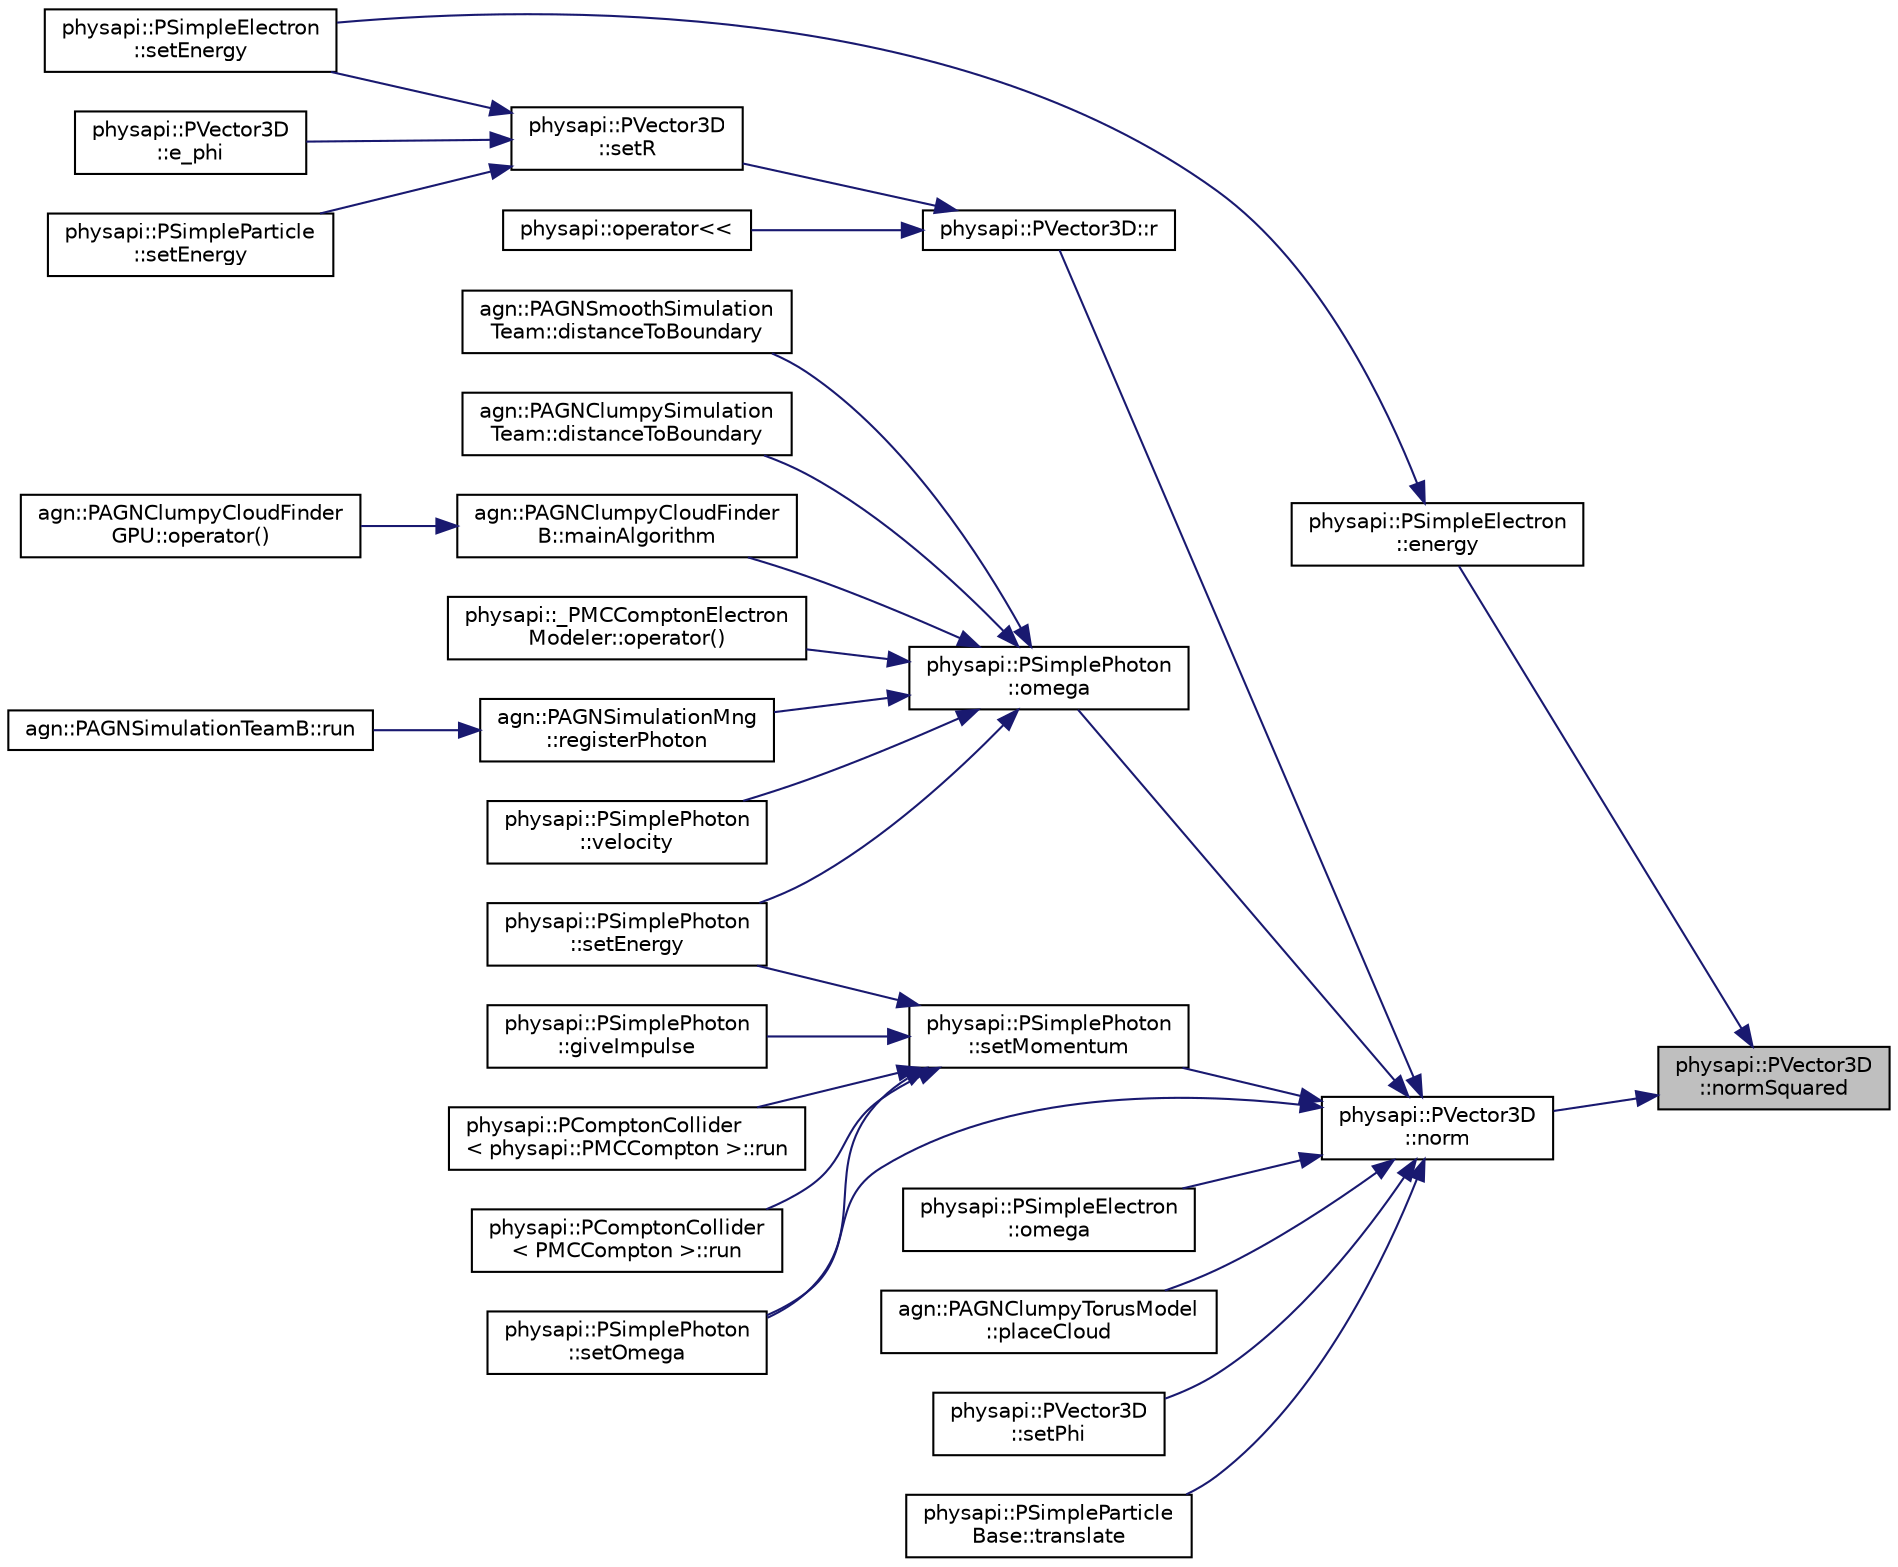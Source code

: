 digraph "physapi::PVector3D::normSquared"
{
 // LATEX_PDF_SIZE
  edge [fontname="Helvetica",fontsize="10",labelfontname="Helvetica",labelfontsize="10"];
  node [fontname="Helvetica",fontsize="10",shape=record];
  rankdir="RL";
  Node1 [label="physapi::PVector3D\l::normSquared",height=0.2,width=0.4,color="black", fillcolor="grey75", style="filled", fontcolor="black",tooltip="Get the squared of the vector's norm."];
  Node1 -> Node2 [dir="back",color="midnightblue",fontsize="10",style="solid",fontname="Helvetica"];
  Node2 [label="physapi::PSimpleElectron\l::energy",height=0.2,width=0.4,color="black", fillcolor="white", style="filled",URL="$classphysapi_1_1_p_simple_electron.html#a6cf4d5324d94e802fce30cc39bbc4e88",tooltip="Get the electron's energy."];
  Node2 -> Node3 [dir="back",color="midnightblue",fontsize="10",style="solid",fontname="Helvetica"];
  Node3 [label="physapi::PSimpleElectron\l::setEnergy",height=0.2,width=0.4,color="black", fillcolor="white", style="filled",URL="$classphysapi_1_1_p_simple_electron.html#a7f563d2deab9ca8b36402bcee89a9825",tooltip="Set the electron's energy."];
  Node1 -> Node4 [dir="back",color="midnightblue",fontsize="10",style="solid",fontname="Helvetica"];
  Node4 [label="physapi::PVector3D\l::norm",height=0.2,width=0.4,color="black", fillcolor="white", style="filled",URL="$classphysapi_1_1_p_vector3_d.html#a17511cdd903682998726d8cc552ff697",tooltip="Get the norm of the vector."];
  Node4 -> Node5 [dir="back",color="midnightblue",fontsize="10",style="solid",fontname="Helvetica"];
  Node5 [label="physapi::PSimplePhoton\l::omega",height=0.2,width=0.4,color="black", fillcolor="white", style="filled",URL="$classphysapi_1_1_p_simple_photon.html#ac03e217ba20745e12288c230065afb8a",tooltip="Photon's direction of movement."];
  Node5 -> Node6 [dir="back",color="midnightblue",fontsize="10",style="solid",fontname="Helvetica"];
  Node6 [label="agn::PAGNSmoothSimulation\lTeam::distanceToBoundary",height=0.2,width=0.4,color="black", fillcolor="white", style="filled",URL="$classagn_1_1_p_a_g_n_smooth_simulation_team.html#ab4f57f961d0476504071f734c0633ba4",tooltip=" "];
  Node5 -> Node7 [dir="back",color="midnightblue",fontsize="10",style="solid",fontname="Helvetica"];
  Node7 [label="agn::PAGNClumpySimulation\lTeam::distanceToBoundary",height=0.2,width=0.4,color="black", fillcolor="white", style="filled",URL="$classagn_1_1_p_a_g_n_clumpy_simulation_team.html#ac34a1368c306ff75648d347a2d3208fe",tooltip=" "];
  Node5 -> Node8 [dir="back",color="midnightblue",fontsize="10",style="solid",fontname="Helvetica"];
  Node8 [label="agn::PAGNClumpyCloudFinder\lB::mainAlgorithm",height=0.2,width=0.4,color="black", fillcolor="white", style="filled",URL="$classagn_1_1_p_a_g_n_clumpy_cloud_finder_b.html#a09d0d73a4bdc042b4484a6816d4660e4",tooltip=" "];
  Node8 -> Node9 [dir="back",color="midnightblue",fontsize="10",style="solid",fontname="Helvetica"];
  Node9 [label="agn::PAGNClumpyCloudFinder\lGPU::operator()",height=0.2,width=0.4,color="black", fillcolor="white", style="filled",URL="$classagn_1_1_p_a_g_n_clumpy_cloud_finder_g_p_u.html#ac0dc8aeb231b67a2a242cc9a603d1386",tooltip=" "];
  Node5 -> Node10 [dir="back",color="midnightblue",fontsize="10",style="solid",fontname="Helvetica"];
  Node10 [label="physapi::_PMCComptonElectron\lModeler::operator()",height=0.2,width=0.4,color="black", fillcolor="white", style="filled",URL="$classphysapi_1_1___p_m_c_compton_electron_modeler.html#a7f7d4c98244d5af2dc32c2a296b271ba",tooltip=" "];
  Node5 -> Node11 [dir="back",color="midnightblue",fontsize="10",style="solid",fontname="Helvetica"];
  Node11 [label="agn::PAGNSimulationMng\l::registerPhoton",height=0.2,width=0.4,color="black", fillcolor="white", style="filled",URL="$classagn_1_1_p_a_g_n_simulation_mng.html#a3eb153c6b9676621da4729bb5f6140f7",tooltip=" "];
  Node11 -> Node12 [dir="back",color="midnightblue",fontsize="10",style="solid",fontname="Helvetica"];
  Node12 [label="agn::PAGNSimulationTeamB::run",height=0.2,width=0.4,color="black", fillcolor="white", style="filled",URL="$classagn_1_1_p_a_g_n_simulation_team_b.html#ac731744118677ec55c1f0bd457b3e2ce",tooltip=" "];
  Node5 -> Node13 [dir="back",color="midnightblue",fontsize="10",style="solid",fontname="Helvetica"];
  Node13 [label="physapi::PSimplePhoton\l::setEnergy",height=0.2,width=0.4,color="black", fillcolor="white", style="filled",URL="$classphysapi_1_1_p_simple_photon.html#a0a53aa76e0deda26396552154ae33f38",tooltip="Set the photon's energy."];
  Node5 -> Node14 [dir="back",color="midnightblue",fontsize="10",style="solid",fontname="Helvetica"];
  Node14 [label="physapi::PSimplePhoton\l::velocity",height=0.2,width=0.4,color="black", fillcolor="white", style="filled",URL="$classphysapi_1_1_p_simple_photon.html#a7423a72f7351832842a2b5d758d6dddd",tooltip="Get the photon's velocity."];
  Node4 -> Node15 [dir="back",color="midnightblue",fontsize="10",style="solid",fontname="Helvetica"];
  Node15 [label="physapi::PSimpleElectron\l::omega",height=0.2,width=0.4,color="black", fillcolor="white", style="filled",URL="$classphysapi_1_1_p_simple_electron.html#a317b7480e14c84d13b4cffb4e3917c26",tooltip="Get the direction of movement."];
  Node4 -> Node16 [dir="back",color="midnightblue",fontsize="10",style="solid",fontname="Helvetica"];
  Node16 [label="agn::PAGNClumpyTorusModel\l::placeCloud",height=0.2,width=0.4,color="black", fillcolor="white", style="filled",URL="$classagn_1_1_p_a_g_n_clumpy_torus_model.html#a2d05a0ec848baf944d0eba2939593911",tooltip=" "];
  Node4 -> Node17 [dir="back",color="midnightblue",fontsize="10",style="solid",fontname="Helvetica"];
  Node17 [label="physapi::PVector3D::r",height=0.2,width=0.4,color="black", fillcolor="white", style="filled",URL="$classphysapi_1_1_p_vector3_d.html#ad33f1b41d8d8120e5147fd7315230b09",tooltip="Get the r coordinate, i.e. the norm of the vector."];
  Node17 -> Node18 [dir="back",color="midnightblue",fontsize="10",style="solid",fontname="Helvetica"];
  Node18 [label="physapi::operator\<\<",height=0.2,width=0.4,color="black", fillcolor="white", style="filled",URL="$namespacephysapi.html#a53ec1be07c7eb9d9a7bec2a886a7e3bb",tooltip=" "];
  Node17 -> Node19 [dir="back",color="midnightblue",fontsize="10",style="solid",fontname="Helvetica"];
  Node19 [label="physapi::PVector3D\l::setR",height=0.2,width=0.4,color="black", fillcolor="white", style="filled",URL="$classphysapi_1_1_p_vector3_d.html#a07b5836d7759f1d82914ac02988c173b",tooltip="Set the r coordinate, i.e. the norm of the vector."];
  Node19 -> Node20 [dir="back",color="midnightblue",fontsize="10",style="solid",fontname="Helvetica"];
  Node20 [label="physapi::PVector3D\l::e_phi",height=0.2,width=0.4,color="black", fillcolor="white", style="filled",URL="$classphysapi_1_1_p_vector3_d.html#a37b00ddee4484f5eae447a0e8d4c2a39",tooltip="Get the  basis vector in cartesian coordinates."];
  Node19 -> Node3 [dir="back",color="midnightblue",fontsize="10",style="solid",fontname="Helvetica"];
  Node19 -> Node21 [dir="back",color="midnightblue",fontsize="10",style="solid",fontname="Helvetica"];
  Node21 [label="physapi::PSimpleParticle\l::setEnergy",height=0.2,width=0.4,color="black", fillcolor="white", style="filled",URL="$classphysapi_1_1_p_simple_particle.html#aa6d8185137ad45f73b653f2f356b88c5",tooltip="Set the particle's energy."];
  Node4 -> Node22 [dir="back",color="midnightblue",fontsize="10",style="solid",fontname="Helvetica"];
  Node22 [label="physapi::PSimplePhoton\l::setMomentum",height=0.2,width=0.4,color="black", fillcolor="white", style="filled",URL="$classphysapi_1_1_p_simple_photon.html#a5a6e82485e0eb397cf58ced888fb99b8",tooltip="Set the momentum of the particle."];
  Node22 -> Node23 [dir="back",color="midnightblue",fontsize="10",style="solid",fontname="Helvetica"];
  Node23 [label="physapi::PSimplePhoton\l::giveImpulse",height=0.2,width=0.4,color="black", fillcolor="white", style="filled",URL="$classphysapi_1_1_p_simple_photon.html#ab391400ce8f861b727ce2735a6c30831",tooltip="Give an impulse to the photon."];
  Node22 -> Node24 [dir="back",color="midnightblue",fontsize="10",style="solid",fontname="Helvetica"];
  Node24 [label="physapi::PComptonCollider\l\< physapi::PMCCompton \>::run",height=0.2,width=0.4,color="black", fillcolor="white", style="filled",URL="$classphysapi_1_1_p_compton_collider.html#a921141f11c5612a0f9386d573c749770",tooltip="Perform the collision and set the corresponding momentum to the photon and to the electron given as a..."];
  Node22 -> Node25 [dir="back",color="midnightblue",fontsize="10",style="solid",fontname="Helvetica"];
  Node25 [label="physapi::PComptonCollider\l\< PMCCompton \>::run",height=0.2,width=0.4,color="black", fillcolor="white", style="filled",URL="$classphysapi_1_1_p_compton_collider_3_01_p_m_c_compton_01_4.html#a6f8a872b0c153980431a1f3b4d257ed0",tooltip="Perform the collision and set the corresponding momentum to the photon and to the electron given as a..."];
  Node22 -> Node13 [dir="back",color="midnightblue",fontsize="10",style="solid",fontname="Helvetica"];
  Node22 -> Node26 [dir="back",color="midnightblue",fontsize="10",style="solid",fontname="Helvetica"];
  Node26 [label="physapi::PSimplePhoton\l::setOmega",height=0.2,width=0.4,color="black", fillcolor="white", style="filled",URL="$classphysapi_1_1_p_simple_photon.html#a4fcab8fea7ca0076a803a854f880db2d",tooltip="Set the photon's direction of movement."];
  Node4 -> Node26 [dir="back",color="midnightblue",fontsize="10",style="solid",fontname="Helvetica"];
  Node4 -> Node27 [dir="back",color="midnightblue",fontsize="10",style="solid",fontname="Helvetica"];
  Node27 [label="physapi::PVector3D\l::setPhi",height=0.2,width=0.4,color="black", fillcolor="white", style="filled",URL="$classphysapi_1_1_p_vector3_d.html#add9315ba6ef669c884340d340bf197a8",tooltip="Set a new  coordinate."];
  Node4 -> Node28 [dir="back",color="midnightblue",fontsize="10",style="solid",fontname="Helvetica"];
  Node28 [label="physapi::PSimpleParticle\lBase::translate",height=0.2,width=0.4,color="black", fillcolor="white", style="filled",URL="$classphysapi_1_1_p_simple_particle_base.html#ab29658452c30d15a3777b50ec22d9a6e",tooltip="Translate a particle a length ds on the current direction of movement."];
}
